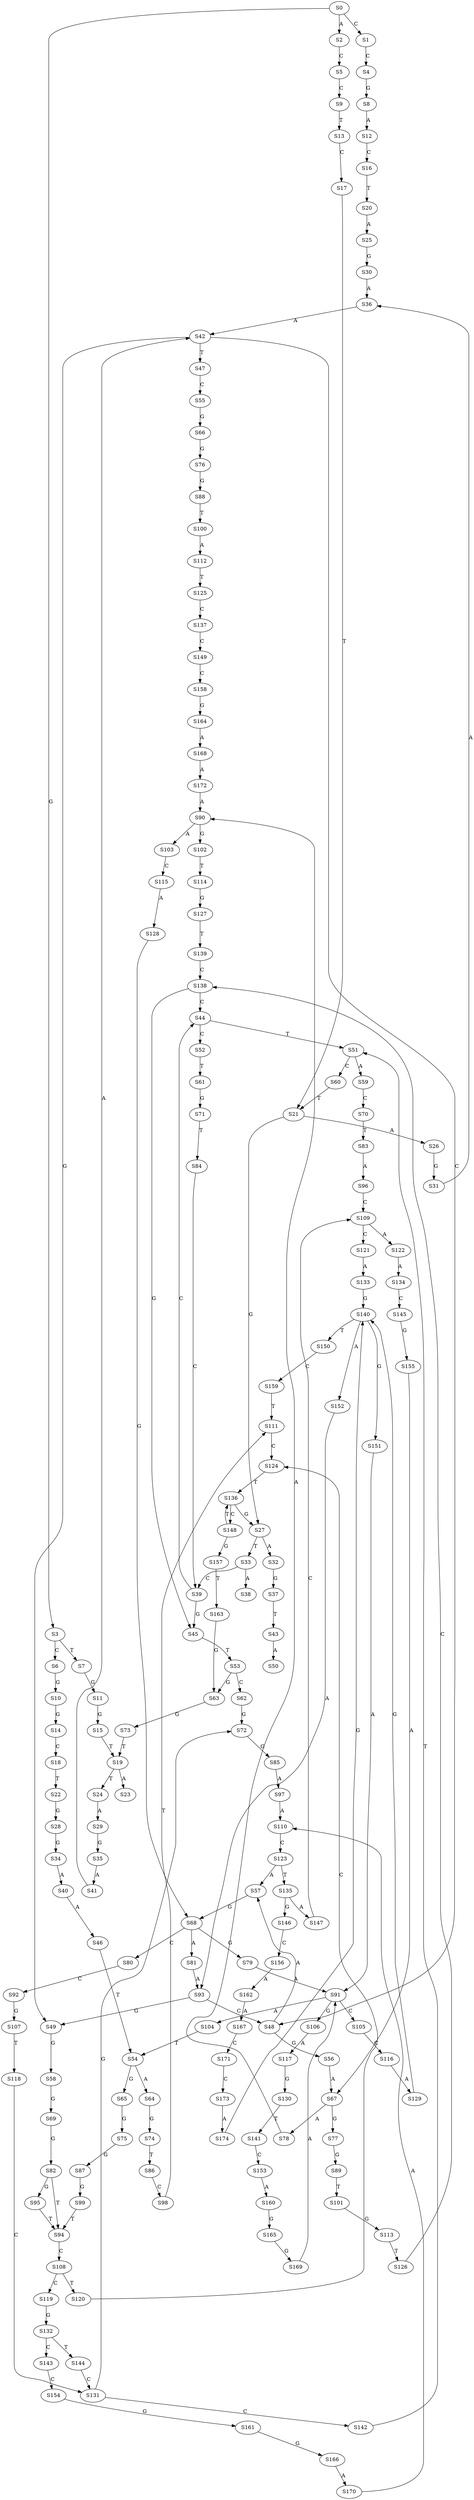strict digraph  {
	S0 -> S1 [ label = C ];
	S0 -> S2 [ label = A ];
	S0 -> S3 [ label = G ];
	S1 -> S4 [ label = C ];
	S2 -> S5 [ label = C ];
	S3 -> S6 [ label = C ];
	S3 -> S7 [ label = T ];
	S4 -> S8 [ label = G ];
	S5 -> S9 [ label = C ];
	S6 -> S10 [ label = G ];
	S7 -> S11 [ label = G ];
	S8 -> S12 [ label = A ];
	S9 -> S13 [ label = T ];
	S10 -> S14 [ label = G ];
	S11 -> S15 [ label = G ];
	S12 -> S16 [ label = C ];
	S13 -> S17 [ label = C ];
	S14 -> S18 [ label = C ];
	S15 -> S19 [ label = T ];
	S16 -> S20 [ label = T ];
	S17 -> S21 [ label = T ];
	S18 -> S22 [ label = T ];
	S19 -> S23 [ label = A ];
	S19 -> S24 [ label = T ];
	S20 -> S25 [ label = A ];
	S21 -> S26 [ label = A ];
	S21 -> S27 [ label = G ];
	S22 -> S28 [ label = G ];
	S24 -> S29 [ label = A ];
	S25 -> S30 [ label = G ];
	S26 -> S31 [ label = G ];
	S27 -> S32 [ label = A ];
	S27 -> S33 [ label = T ];
	S28 -> S34 [ label = G ];
	S29 -> S35 [ label = G ];
	S30 -> S36 [ label = A ];
	S31 -> S36 [ label = A ];
	S32 -> S37 [ label = G ];
	S33 -> S38 [ label = A ];
	S33 -> S39 [ label = C ];
	S34 -> S40 [ label = A ];
	S35 -> S41 [ label = A ];
	S36 -> S42 [ label = A ];
	S37 -> S43 [ label = T ];
	S39 -> S44 [ label = C ];
	S39 -> S45 [ label = G ];
	S40 -> S46 [ label = A ];
	S41 -> S42 [ label = A ];
	S42 -> S47 [ label = T ];
	S42 -> S48 [ label = C ];
	S42 -> S49 [ label = G ];
	S43 -> S50 [ label = A ];
	S44 -> S51 [ label = T ];
	S44 -> S52 [ label = C ];
	S45 -> S53 [ label = T ];
	S46 -> S54 [ label = T ];
	S47 -> S55 [ label = C ];
	S48 -> S56 [ label = G ];
	S48 -> S57 [ label = A ];
	S49 -> S58 [ label = G ];
	S51 -> S59 [ label = A ];
	S51 -> S60 [ label = C ];
	S52 -> S61 [ label = T ];
	S53 -> S62 [ label = C ];
	S53 -> S63 [ label = G ];
	S54 -> S64 [ label = A ];
	S54 -> S65 [ label = G ];
	S55 -> S66 [ label = G ];
	S56 -> S67 [ label = A ];
	S57 -> S68 [ label = G ];
	S58 -> S69 [ label = G ];
	S59 -> S70 [ label = C ];
	S60 -> S21 [ label = T ];
	S61 -> S71 [ label = G ];
	S62 -> S72 [ label = G ];
	S63 -> S73 [ label = G ];
	S64 -> S74 [ label = G ];
	S65 -> S75 [ label = G ];
	S66 -> S76 [ label = G ];
	S67 -> S77 [ label = G ];
	S67 -> S78 [ label = A ];
	S68 -> S79 [ label = G ];
	S68 -> S80 [ label = C ];
	S68 -> S81 [ label = A ];
	S69 -> S82 [ label = G ];
	S70 -> S83 [ label = T ];
	S71 -> S84 [ label = T ];
	S72 -> S85 [ label = G ];
	S73 -> S19 [ label = T ];
	S74 -> S86 [ label = T ];
	S75 -> S87 [ label = G ];
	S76 -> S88 [ label = G ];
	S77 -> S89 [ label = G ];
	S78 -> S90 [ label = A ];
	S79 -> S91 [ label = A ];
	S80 -> S92 [ label = C ];
	S81 -> S93 [ label = A ];
	S82 -> S94 [ label = T ];
	S82 -> S95 [ label = G ];
	S83 -> S96 [ label = A ];
	S84 -> S39 [ label = C ];
	S85 -> S97 [ label = A ];
	S86 -> S98 [ label = C ];
	S87 -> S99 [ label = G ];
	S88 -> S100 [ label = T ];
	S89 -> S101 [ label = T ];
	S90 -> S102 [ label = G ];
	S90 -> S103 [ label = A ];
	S91 -> S104 [ label = A ];
	S91 -> S105 [ label = C ];
	S91 -> S106 [ label = G ];
	S92 -> S107 [ label = G ];
	S93 -> S48 [ label = C ];
	S93 -> S49 [ label = G ];
	S94 -> S108 [ label = C ];
	S95 -> S94 [ label = T ];
	S96 -> S109 [ label = C ];
	S97 -> S110 [ label = A ];
	S98 -> S111 [ label = T ];
	S99 -> S94 [ label = T ];
	S100 -> S112 [ label = A ];
	S101 -> S113 [ label = G ];
	S102 -> S114 [ label = T ];
	S103 -> S115 [ label = C ];
	S104 -> S54 [ label = T ];
	S105 -> S116 [ label = C ];
	S106 -> S117 [ label = A ];
	S107 -> S118 [ label = T ];
	S108 -> S119 [ label = C ];
	S108 -> S120 [ label = T ];
	S109 -> S121 [ label = C ];
	S109 -> S122 [ label = A ];
	S110 -> S123 [ label = C ];
	S111 -> S124 [ label = C ];
	S112 -> S125 [ label = T ];
	S113 -> S126 [ label = T ];
	S114 -> S127 [ label = G ];
	S115 -> S128 [ label = A ];
	S116 -> S129 [ label = A ];
	S117 -> S130 [ label = G ];
	S118 -> S131 [ label = C ];
	S119 -> S132 [ label = G ];
	S120 -> S124 [ label = C ];
	S121 -> S133 [ label = A ];
	S122 -> S134 [ label = A ];
	S123 -> S57 [ label = A ];
	S123 -> S135 [ label = T ];
	S124 -> S136 [ label = T ];
	S125 -> S137 [ label = C ];
	S126 -> S138 [ label = C ];
	S127 -> S139 [ label = T ];
	S128 -> S68 [ label = G ];
	S129 -> S140 [ label = G ];
	S130 -> S141 [ label = T ];
	S131 -> S142 [ label = C ];
	S131 -> S72 [ label = G ];
	S132 -> S143 [ label = C ];
	S132 -> S144 [ label = T ];
	S133 -> S140 [ label = G ];
	S134 -> S145 [ label = C ];
	S135 -> S146 [ label = G ];
	S135 -> S147 [ label = A ];
	S136 -> S27 [ label = G ];
	S136 -> S148 [ label = C ];
	S137 -> S149 [ label = C ];
	S138 -> S45 [ label = G ];
	S138 -> S44 [ label = C ];
	S139 -> S138 [ label = C ];
	S140 -> S150 [ label = T ];
	S140 -> S151 [ label = G ];
	S140 -> S152 [ label = A ];
	S141 -> S153 [ label = C ];
	S142 -> S51 [ label = T ];
	S143 -> S154 [ label = C ];
	S144 -> S131 [ label = C ];
	S145 -> S155 [ label = G ];
	S146 -> S156 [ label = C ];
	S147 -> S109 [ label = C ];
	S148 -> S136 [ label = T ];
	S148 -> S157 [ label = G ];
	S149 -> S158 [ label = C ];
	S150 -> S159 [ label = C ];
	S151 -> S91 [ label = A ];
	S152 -> S93 [ label = A ];
	S153 -> S160 [ label = A ];
	S154 -> S161 [ label = G ];
	S155 -> S67 [ label = A ];
	S156 -> S162 [ label = A ];
	S157 -> S163 [ label = T ];
	S158 -> S164 [ label = G ];
	S159 -> S111 [ label = T ];
	S160 -> S165 [ label = G ];
	S161 -> S166 [ label = G ];
	S162 -> S167 [ label = A ];
	S163 -> S63 [ label = G ];
	S164 -> S168 [ label = A ];
	S165 -> S169 [ label = G ];
	S166 -> S170 [ label = A ];
	S167 -> S171 [ label = C ];
	S168 -> S172 [ label = A ];
	S169 -> S91 [ label = A ];
	S170 -> S110 [ label = A ];
	S171 -> S173 [ label = C ];
	S172 -> S90 [ label = A ];
	S173 -> S174 [ label = A ];
	S174 -> S140 [ label = G ];
}
